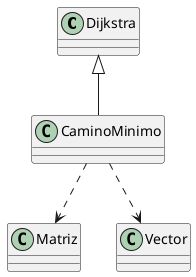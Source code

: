 @startuml

Class Dijkstra {}

Class CaminoMinimo {}

Class Matriz {}

Class Vector {}

Dijkstra <|-- CaminoMinimo
CaminoMinimo ..> Matriz
CaminoMinimo ..> Vector

@enduml
